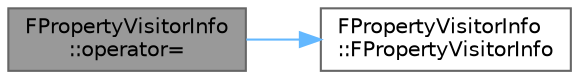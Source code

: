 digraph "FPropertyVisitorInfo::operator="
{
 // INTERACTIVE_SVG=YES
 // LATEX_PDF_SIZE
  bgcolor="transparent";
  edge [fontname=Helvetica,fontsize=10,labelfontname=Helvetica,labelfontsize=10];
  node [fontname=Helvetica,fontsize=10,shape=box,height=0.2,width=0.4];
  rankdir="LR";
  Node1 [id="Node000001",label="FPropertyVisitorInfo\l::operator=",height=0.2,width=0.4,color="gray40", fillcolor="grey60", style="filled", fontcolor="black",tooltip=" "];
  Node1 -> Node2 [id="edge1_Node000001_Node000002",color="steelblue1",style="solid",tooltip=" "];
  Node2 [id="Node000002",label="FPropertyVisitorInfo\l::FPropertyVisitorInfo",height=0.2,width=0.4,color="grey40", fillcolor="white", style="filled",URL="$dc/d58/structFPropertyVisitorInfo.html#ae2d156012ec4f1df2059b2bb344ebb6f",tooltip=" "];
}
